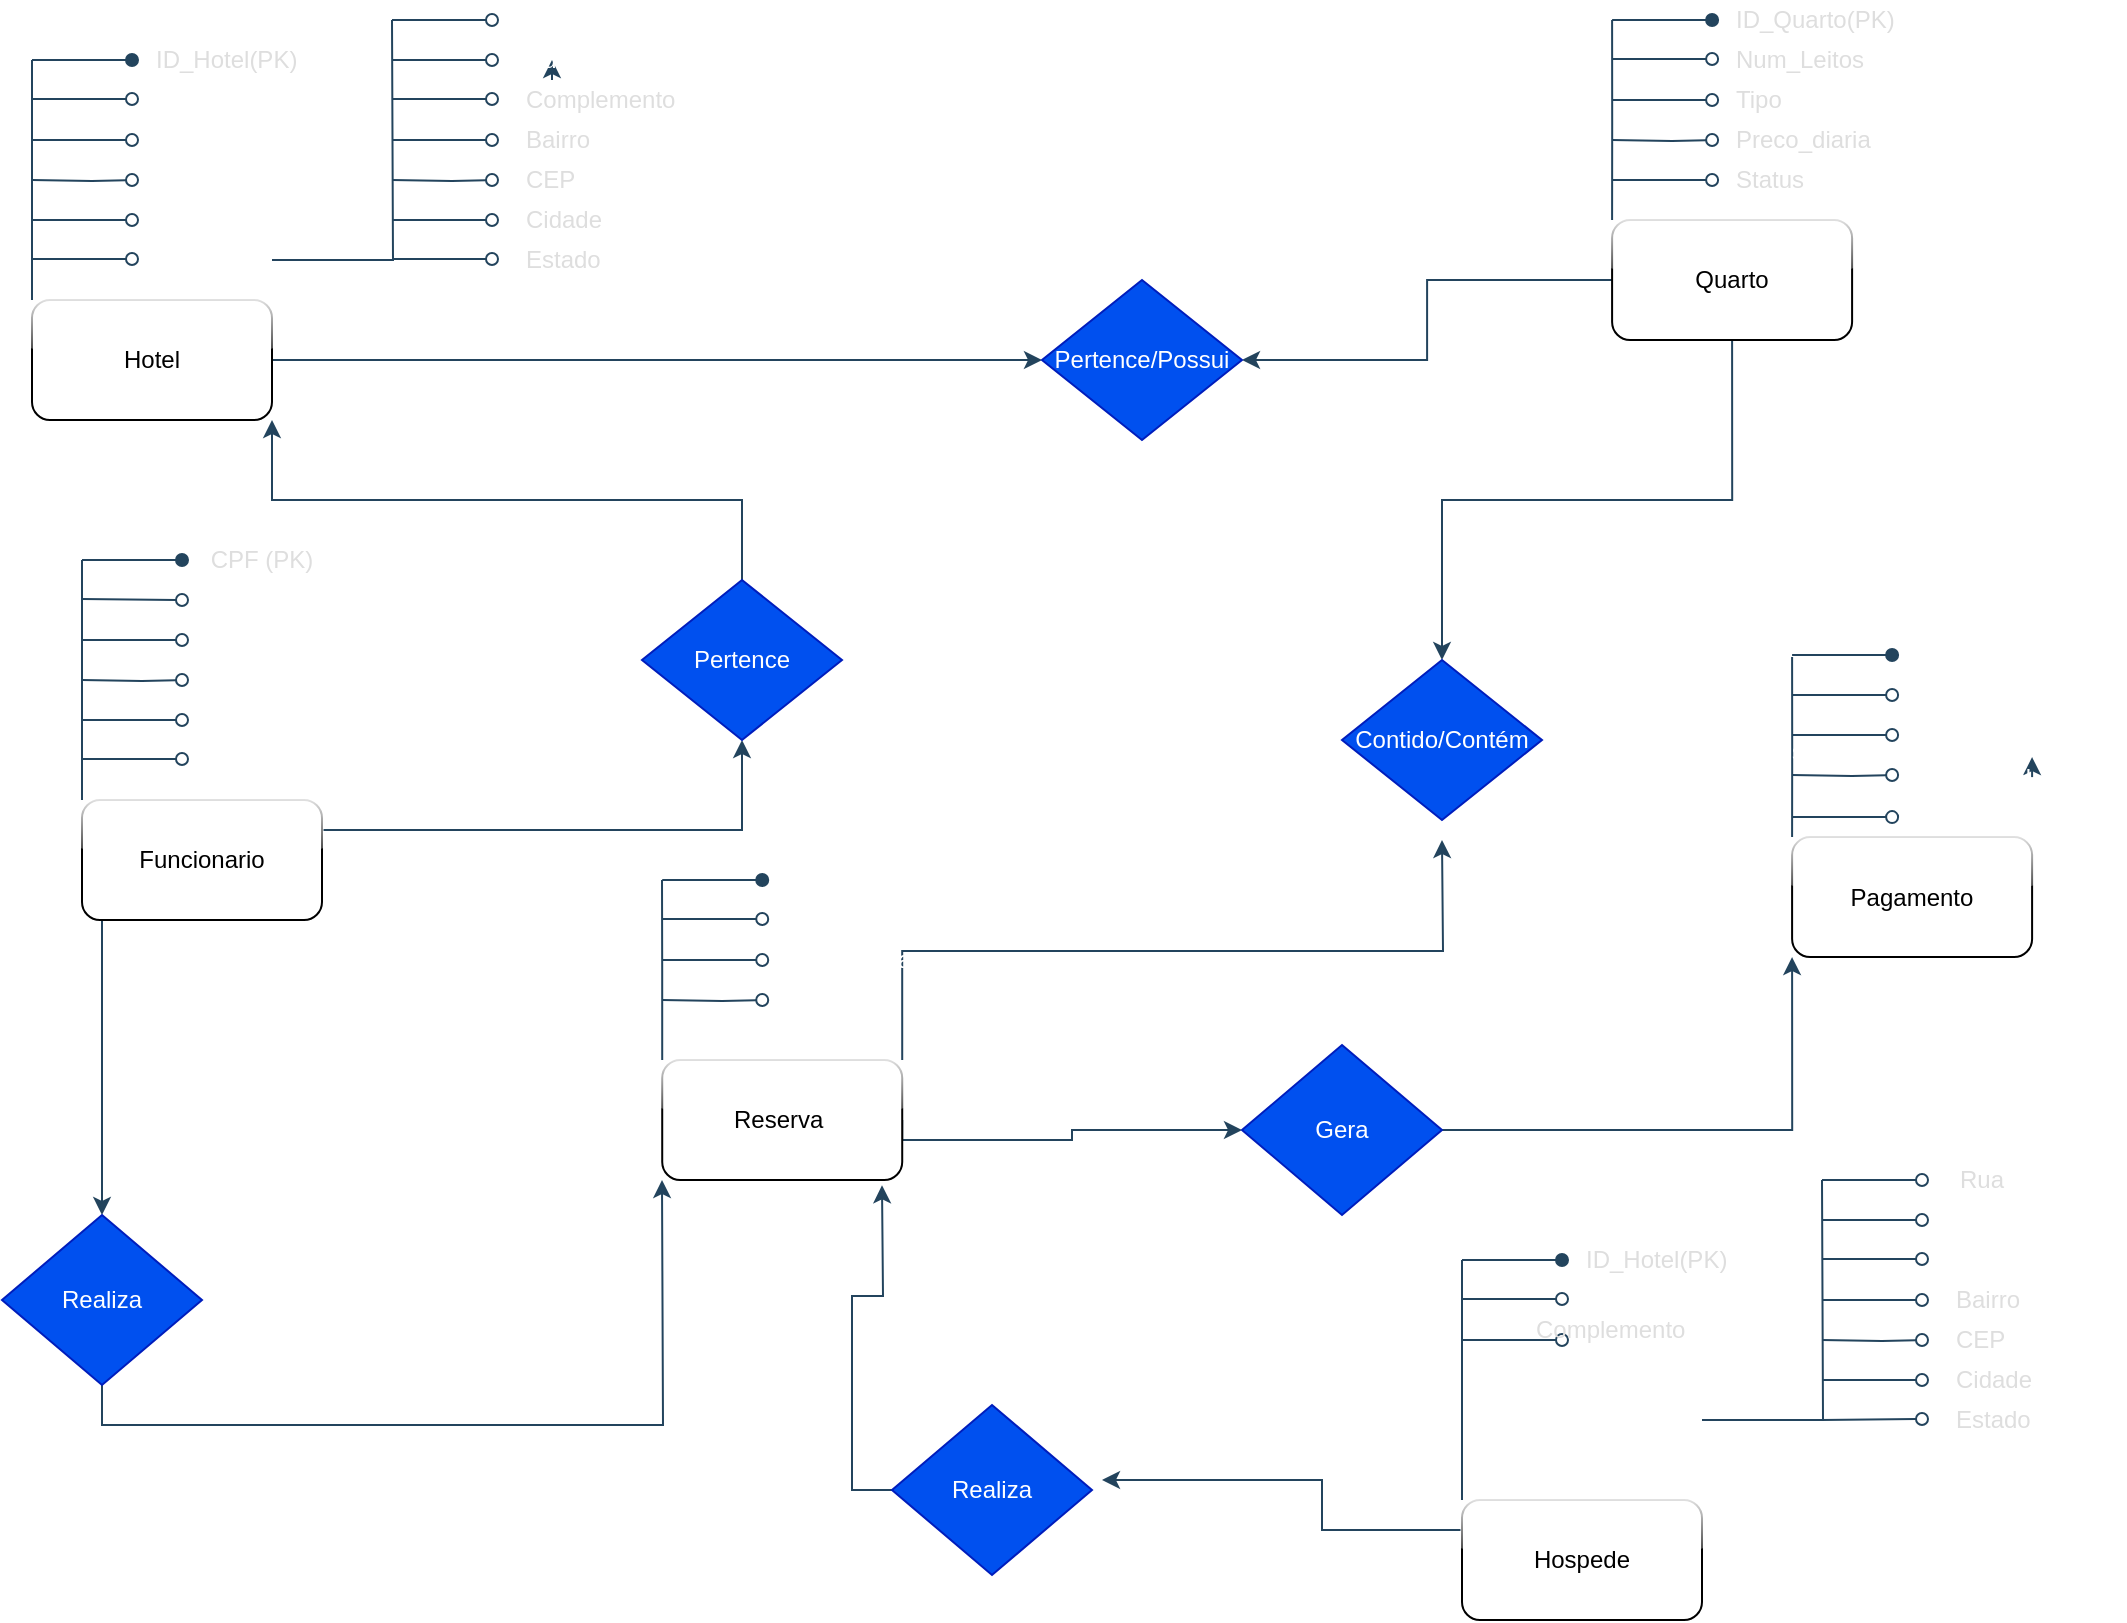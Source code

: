 <mxfile version="27.2.0">
  <diagram name="Página-1" id="1gOAZdGI1pcUIMFDewlC">
    <mxGraphModel dx="1498" dy="876" grid="1" gridSize="10" guides="1" tooltips="1" connect="1" arrows="1" fold="1" page="1" pageScale="1" pageWidth="1169" pageHeight="827" math="0" shadow="0">
      <root>
        <mxCell id="0" />
        <mxCell id="1" parent="0" />
        <mxCell id="SOCdgvxuMQBCuophu5tO-25" style="edgeStyle=orthogonalEdgeStyle;rounded=0;orthogonalLoop=1;jettySize=auto;html=1;exitX=0;exitY=0;exitDx=0;exitDy=0;strokeColor=#23445D;endArrow=none;endFill=0;" edge="1" parent="1" source="SOCdgvxuMQBCuophu5tO-1">
          <mxGeometry relative="1" as="geometry">
            <mxPoint x="80" y="280" as="targetPoint" />
          </mxGeometry>
        </mxCell>
        <mxCell id="SOCdgvxuMQBCuophu5tO-200" style="edgeStyle=orthogonalEdgeStyle;rounded=0;orthogonalLoop=1;jettySize=auto;html=1;exitX=1;exitY=0.25;exitDx=0;exitDy=0;strokeColor=#23445D;endArrow=classic;endFill=1;" edge="1" parent="1" source="SOCdgvxuMQBCuophu5tO-1" target="SOCdgvxuMQBCuophu5tO-199">
          <mxGeometry relative="1" as="geometry" />
        </mxCell>
        <mxCell id="SOCdgvxuMQBCuophu5tO-222" style="edgeStyle=orthogonalEdgeStyle;rounded=0;orthogonalLoop=1;jettySize=auto;html=1;exitX=0.25;exitY=1;exitDx=0;exitDy=0;entryX=0.5;entryY=0;entryDx=0;entryDy=0;strokeColor=#23445D;" edge="1" parent="1" source="SOCdgvxuMQBCuophu5tO-1" target="SOCdgvxuMQBCuophu5tO-202">
          <mxGeometry relative="1" as="geometry">
            <Array as="points">
              <mxPoint x="90" y="460" />
            </Array>
          </mxGeometry>
        </mxCell>
        <mxCell id="SOCdgvxuMQBCuophu5tO-1" value="Funcionario" style="rounded=1;whiteSpace=wrap;html=1;glass=1;" vertex="1" parent="1">
          <mxGeometry x="80" y="400" width="120" height="60" as="geometry" />
        </mxCell>
        <mxCell id="SOCdgvxuMQBCuophu5tO-102" style="edgeStyle=orthogonalEdgeStyle;rounded=0;orthogonalLoop=1;jettySize=auto;html=1;exitX=0;exitY=0;exitDx=0;exitDy=0;strokeColor=#23445D;endArrow=none;endFill=0;" edge="1" parent="1" source="SOCdgvxuMQBCuophu5tO-2">
          <mxGeometry relative="1" as="geometry">
            <mxPoint x="845.05" y="10" as="targetPoint" />
          </mxGeometry>
        </mxCell>
        <mxCell id="SOCdgvxuMQBCuophu5tO-214" style="edgeStyle=orthogonalEdgeStyle;rounded=0;orthogonalLoop=1;jettySize=auto;html=1;exitX=0;exitY=0.5;exitDx=0;exitDy=0;entryX=1;entryY=0.5;entryDx=0;entryDy=0;strokeColor=#23445D;" edge="1" parent="1" source="SOCdgvxuMQBCuophu5tO-2" target="SOCdgvxuMQBCuophu5tO-195">
          <mxGeometry relative="1" as="geometry" />
        </mxCell>
        <mxCell id="SOCdgvxuMQBCuophu5tO-216" style="edgeStyle=orthogonalEdgeStyle;rounded=0;orthogonalLoop=1;jettySize=auto;html=1;exitX=0.5;exitY=1;exitDx=0;exitDy=0;entryX=0.5;entryY=0;entryDx=0;entryDy=0;strokeColor=#23445D;" edge="1" parent="1" source="SOCdgvxuMQBCuophu5tO-2" target="SOCdgvxuMQBCuophu5tO-215">
          <mxGeometry relative="1" as="geometry" />
        </mxCell>
        <mxCell id="SOCdgvxuMQBCuophu5tO-2" value="Quarto" style="rounded=1;whiteSpace=wrap;html=1;glass=1;" vertex="1" parent="1">
          <mxGeometry x="845.05" y="110" width="120" height="60" as="geometry" />
        </mxCell>
        <mxCell id="SOCdgvxuMQBCuophu5tO-44" style="edgeStyle=orthogonalEdgeStyle;rounded=0;orthogonalLoop=1;jettySize=auto;html=1;exitX=0;exitY=0;exitDx=0;exitDy=0;strokeColor=#23445D;endArrow=none;endFill=0;" edge="1" parent="1" source="SOCdgvxuMQBCuophu5tO-3">
          <mxGeometry relative="1" as="geometry">
            <mxPoint x="55" y="30" as="targetPoint" />
          </mxGeometry>
        </mxCell>
        <mxCell id="SOCdgvxuMQBCuophu5tO-233" style="edgeStyle=orthogonalEdgeStyle;rounded=0;orthogonalLoop=1;jettySize=auto;html=1;exitX=1;exitY=0.5;exitDx=0;exitDy=0;entryX=0;entryY=0.5;entryDx=0;entryDy=0;strokeColor=#23445D;" edge="1" parent="1" source="SOCdgvxuMQBCuophu5tO-3" target="SOCdgvxuMQBCuophu5tO-195">
          <mxGeometry relative="1" as="geometry" />
        </mxCell>
        <mxCell id="SOCdgvxuMQBCuophu5tO-3" value="Hotel" style="rounded=1;whiteSpace=wrap;html=1;glass=1;" vertex="1" parent="1">
          <mxGeometry x="55" y="150" width="120" height="60" as="geometry" />
        </mxCell>
        <mxCell id="SOCdgvxuMQBCuophu5tO-190" style="edgeStyle=orthogonalEdgeStyle;rounded=0;orthogonalLoop=1;jettySize=auto;html=1;exitX=0;exitY=0;exitDx=0;exitDy=0;strokeColor=#23445D;endArrow=none;endFill=0;" edge="1" parent="1" source="SOCdgvxuMQBCuophu5tO-4">
          <mxGeometry relative="1" as="geometry">
            <mxPoint x="935.05" y="328.55" as="targetPoint" />
          </mxGeometry>
        </mxCell>
        <mxCell id="SOCdgvxuMQBCuophu5tO-4" value="Pagamento" style="rounded=1;whiteSpace=wrap;html=1;glass=1;" vertex="1" parent="1">
          <mxGeometry x="935.05" y="418.55" width="120" height="60" as="geometry" />
        </mxCell>
        <mxCell id="SOCdgvxuMQBCuophu5tO-181" style="edgeStyle=orthogonalEdgeStyle;rounded=0;orthogonalLoop=1;jettySize=auto;html=1;exitX=0;exitY=0;exitDx=0;exitDy=0;strokeColor=#23445D;endArrow=none;endFill=0;" edge="1" parent="1" source="SOCdgvxuMQBCuophu5tO-5">
          <mxGeometry relative="1" as="geometry">
            <mxPoint x="370.005" y="440" as="targetPoint" />
          </mxGeometry>
        </mxCell>
        <mxCell id="SOCdgvxuMQBCuophu5tO-228" style="edgeStyle=orthogonalEdgeStyle;rounded=0;orthogonalLoop=1;jettySize=auto;html=1;exitX=1;exitY=0;exitDx=0;exitDy=0;strokeColor=#23445D;" edge="1" parent="1" source="SOCdgvxuMQBCuophu5tO-5">
          <mxGeometry relative="1" as="geometry">
            <mxPoint x="760" y="420" as="targetPoint" />
          </mxGeometry>
        </mxCell>
        <mxCell id="SOCdgvxuMQBCuophu5tO-231" style="edgeStyle=orthogonalEdgeStyle;rounded=0;orthogonalLoop=1;jettySize=auto;html=1;exitX=1;exitY=0.5;exitDx=0;exitDy=0;entryX=0;entryY=0.5;entryDx=0;entryDy=0;strokeColor=#23445D;" edge="1" parent="1" source="SOCdgvxuMQBCuophu5tO-5" target="SOCdgvxuMQBCuophu5tO-230">
          <mxGeometry relative="1" as="geometry">
            <Array as="points">
              <mxPoint x="490" y="570" />
              <mxPoint x="575" y="570" />
              <mxPoint x="575" y="565" />
            </Array>
          </mxGeometry>
        </mxCell>
        <mxCell id="SOCdgvxuMQBCuophu5tO-5" value="Reserva&amp;nbsp;" style="rounded=1;whiteSpace=wrap;html=1;glass=1;" vertex="1" parent="1">
          <mxGeometry x="370.11" y="530" width="120" height="60" as="geometry" />
        </mxCell>
        <mxCell id="SOCdgvxuMQBCuophu5tO-158" style="edgeStyle=orthogonalEdgeStyle;rounded=0;orthogonalLoop=1;jettySize=auto;html=1;exitX=0;exitY=0;exitDx=0;exitDy=0;strokeColor=#23445D;" edge="1" parent="1">
          <mxGeometry relative="1" as="geometry">
            <mxPoint x="1055.05" y="378.55" as="targetPoint" />
            <mxPoint x="1055.05" y="388.55" as="sourcePoint" />
          </mxGeometry>
        </mxCell>
        <mxCell id="SOCdgvxuMQBCuophu5tO-224" style="edgeStyle=orthogonalEdgeStyle;rounded=0;orthogonalLoop=1;jettySize=auto;html=1;exitX=0;exitY=0.25;exitDx=0;exitDy=0;strokeColor=#23445D;" edge="1" parent="1" source="SOCdgvxuMQBCuophu5tO-6">
          <mxGeometry relative="1" as="geometry">
            <mxPoint x="590" y="740" as="targetPoint" />
            <Array as="points">
              <mxPoint x="700" y="765" />
              <mxPoint x="700" y="740" />
            </Array>
          </mxGeometry>
        </mxCell>
        <mxCell id="SOCdgvxuMQBCuophu5tO-6" value="Hospede" style="rounded=1;whiteSpace=wrap;html=1;glass=1;" vertex="1" parent="1">
          <mxGeometry x="770" y="750" width="120" height="60" as="geometry" />
        </mxCell>
        <mxCell id="SOCdgvxuMQBCuophu5tO-9" value="" style="edgeStyle=none;orthogonalLoop=1;jettySize=auto;html=1;rounded=0;strokeColor=#23445D;endArrow=oval;endFill=0;" edge="1" parent="1">
          <mxGeometry width="80" relative="1" as="geometry">
            <mxPoint x="80" y="299.5" as="sourcePoint" />
            <mxPoint x="130" y="300" as="targetPoint" />
            <Array as="points" />
          </mxGeometry>
        </mxCell>
        <mxCell id="SOCdgvxuMQBCuophu5tO-11" value="&lt;font style=&quot;color: light-dark(rgb(255, 255, 255), rgb(255, 255, 255));&quot;&gt;Nome&lt;/font&gt;" style="text;strokeColor=none;align=center;fillColor=none;html=1;verticalAlign=middle;whiteSpace=wrap;rounded=0;fontColor=#FFFFFF;" vertex="1" parent="1">
          <mxGeometry x="140" y="290" width="60" height="20" as="geometry" />
        </mxCell>
        <mxCell id="SOCdgvxuMQBCuophu5tO-14" value="" style="edgeStyle=none;orthogonalLoop=1;jettySize=auto;html=1;rounded=0;strokeColor=#23445D;endArrow=oval;endFill=0;" edge="1" parent="1">
          <mxGeometry width="80" relative="1" as="geometry">
            <mxPoint x="80" y="320" as="sourcePoint" />
            <mxPoint x="130" y="320" as="targetPoint" />
            <Array as="points" />
          </mxGeometry>
        </mxCell>
        <mxCell id="SOCdgvxuMQBCuophu5tO-15" value="&lt;font style=&quot;color: light-dark(rgb(255, 255, 255), rgb(255, 255, 255));&quot;&gt;Telefone&lt;/font&gt;" style="text;strokeColor=none;align=center;fillColor=none;html=1;verticalAlign=middle;whiteSpace=wrap;rounded=0;fontColor=#FFFFFF;" vertex="1" parent="1">
          <mxGeometry x="140" y="310" width="60" height="20" as="geometry" />
        </mxCell>
        <mxCell id="SOCdgvxuMQBCuophu5tO-16" value="" style="edgeStyle=none;orthogonalLoop=1;jettySize=auto;html=1;rounded=0;strokeColor=#23445D;endArrow=oval;endFill=0;" edge="1" parent="1">
          <mxGeometry width="80" relative="1" as="geometry">
            <mxPoint x="80" y="340" as="sourcePoint" />
            <mxPoint x="130" y="340" as="targetPoint" />
            <Array as="points">
              <mxPoint x="110" y="340.5" />
            </Array>
          </mxGeometry>
        </mxCell>
        <mxCell id="SOCdgvxuMQBCuophu5tO-17" value="&lt;font style=&quot;color: light-dark(rgb(255, 255, 255), rgb(255, 255, 255));&quot;&gt;Email&lt;/font&gt;" style="text;strokeColor=none;align=center;fillColor=none;html=1;verticalAlign=middle;whiteSpace=wrap;rounded=0;fontColor=#FFFFFF;" vertex="1" parent="1">
          <mxGeometry x="140" y="330" width="60" height="20" as="geometry" />
        </mxCell>
        <mxCell id="SOCdgvxuMQBCuophu5tO-18" value="" style="edgeStyle=none;orthogonalLoop=1;jettySize=auto;html=1;rounded=0;strokeColor=#23445D;endArrow=oval;endFill=0;" edge="1" parent="1">
          <mxGeometry width="80" relative="1" as="geometry">
            <mxPoint x="80" y="360" as="sourcePoint" />
            <mxPoint x="130" y="360" as="targetPoint" />
            <Array as="points" />
          </mxGeometry>
        </mxCell>
        <mxCell id="SOCdgvxuMQBCuophu5tO-19" value="&lt;font style=&quot;color: light-dark(rgb(255, 255, 255), rgb(255, 255, 255));&quot;&gt;Login&lt;/font&gt;" style="text;strokeColor=none;align=center;fillColor=none;html=1;verticalAlign=middle;whiteSpace=wrap;rounded=0;fontColor=#FFFFFF;" vertex="1" parent="1">
          <mxGeometry x="140" y="350" width="60" height="20" as="geometry" />
        </mxCell>
        <mxCell id="SOCdgvxuMQBCuophu5tO-20" value="" style="edgeStyle=none;orthogonalLoop=1;jettySize=auto;html=1;rounded=0;strokeColor=#23445D;endArrow=oval;endFill=0;" edge="1" parent="1">
          <mxGeometry width="80" relative="1" as="geometry">
            <mxPoint x="80" y="379.5" as="sourcePoint" />
            <mxPoint x="130" y="379.5" as="targetPoint" />
            <Array as="points" />
          </mxGeometry>
        </mxCell>
        <mxCell id="SOCdgvxuMQBCuophu5tO-21" value="&lt;font style=&quot;color: light-dark(rgb(255, 255, 255), rgb(255, 255, 255));&quot;&gt;Senha&lt;/font&gt;" style="text;strokeColor=none;align=center;fillColor=none;html=1;verticalAlign=middle;whiteSpace=wrap;rounded=0;fontColor=#FFFFFF;" vertex="1" parent="1">
          <mxGeometry x="140" y="370" width="60" height="20" as="geometry" />
        </mxCell>
        <mxCell id="SOCdgvxuMQBCuophu5tO-22" value="" style="edgeStyle=none;orthogonalLoop=1;jettySize=auto;html=1;rounded=0;strokeColor=#23445D;endArrow=oval;endFill=1;" edge="1" parent="1">
          <mxGeometry width="80" relative="1" as="geometry">
            <mxPoint x="80" y="280" as="sourcePoint" />
            <mxPoint x="130" y="280" as="targetPoint" />
            <Array as="points" />
          </mxGeometry>
        </mxCell>
        <mxCell id="SOCdgvxuMQBCuophu5tO-23" value="&lt;font style=&quot;color: light-dark(rgb(222, 222, 222), rgb(255, 255, 255));&quot;&gt;CPF (PK)&lt;/font&gt;" style="text;strokeColor=none;align=center;fillColor=none;html=1;verticalAlign=middle;whiteSpace=wrap;rounded=0;fontColor=#FFFFFF;" vertex="1" parent="1">
          <mxGeometry x="140" y="270" width="60" height="20" as="geometry" />
        </mxCell>
        <mxCell id="SOCdgvxuMQBCuophu5tO-33" value="" style="edgeStyle=none;orthogonalLoop=1;jettySize=auto;html=1;rounded=0;strokeColor=#23445D;endArrow=oval;endFill=0;" edge="1" parent="1">
          <mxGeometry width="80" relative="1" as="geometry">
            <mxPoint x="55" y="49.5" as="sourcePoint" />
            <mxPoint x="105" y="49.5" as="targetPoint" />
            <Array as="points" />
          </mxGeometry>
        </mxCell>
        <mxCell id="SOCdgvxuMQBCuophu5tO-34" value="&lt;font style=&quot;color: light-dark(rgb(255, 255, 255), rgb(255, 255, 255));&quot;&gt;Nome&lt;/font&gt;" style="text;strokeColor=none;align=left;fillColor=none;html=1;verticalAlign=middle;whiteSpace=wrap;rounded=0;fontColor=#FFFFFF;" vertex="1" parent="1">
          <mxGeometry x="115" y="40" width="60" height="20" as="geometry" />
        </mxCell>
        <mxCell id="SOCdgvxuMQBCuophu5tO-35" value="" style="edgeStyle=none;orthogonalLoop=1;jettySize=auto;html=1;rounded=0;strokeColor=#23445D;endArrow=oval;endFill=0;" edge="1" parent="1">
          <mxGeometry width="80" relative="1" as="geometry">
            <mxPoint x="55" y="70" as="sourcePoint" />
            <mxPoint x="105" y="70" as="targetPoint" />
            <Array as="points" />
          </mxGeometry>
        </mxCell>
        <mxCell id="SOCdgvxuMQBCuophu5tO-36" value="&lt;font style=&quot;color: light-dark(rgb(255, 255, 255), rgb(255, 255, 255));&quot;&gt;Categoria&lt;/font&gt;" style="text;strokeColor=none;align=left;fillColor=none;html=1;verticalAlign=middle;whiteSpace=wrap;rounded=0;fontColor=#FFFFFF;" vertex="1" parent="1">
          <mxGeometry x="115" y="60" width="60" height="20" as="geometry" />
        </mxCell>
        <mxCell id="SOCdgvxuMQBCuophu5tO-37" value="" style="edgeStyle=none;orthogonalLoop=1;jettySize=auto;html=1;rounded=0;strokeColor=#23445D;endArrow=oval;endFill=0;" edge="1" parent="1">
          <mxGeometry width="80" relative="1" as="geometry">
            <mxPoint x="55" y="90" as="sourcePoint" />
            <mxPoint x="105" y="90" as="targetPoint" />
            <Array as="points">
              <mxPoint x="85" y="90.5" />
            </Array>
          </mxGeometry>
        </mxCell>
        <mxCell id="SOCdgvxuMQBCuophu5tO-38" value="&lt;font style=&quot;color: light-dark(rgb(255, 255, 255), rgb(255, 255, 255));&quot;&gt;Telefone&lt;/font&gt;" style="text;strokeColor=none;align=left;fillColor=none;html=1;verticalAlign=middle;whiteSpace=wrap;rounded=0;fontColor=#FFFFFF;" vertex="1" parent="1">
          <mxGeometry x="115" y="80" width="60" height="20" as="geometry" />
        </mxCell>
        <mxCell id="SOCdgvxuMQBCuophu5tO-39" value="" style="edgeStyle=none;orthogonalLoop=1;jettySize=auto;html=1;rounded=0;strokeColor=#23445D;endArrow=oval;endFill=0;" edge="1" parent="1">
          <mxGeometry width="80" relative="1" as="geometry">
            <mxPoint x="55" y="110" as="sourcePoint" />
            <mxPoint x="105" y="110" as="targetPoint" />
            <Array as="points" />
          </mxGeometry>
        </mxCell>
        <mxCell id="SOCdgvxuMQBCuophu5tO-40" value="&lt;font style=&quot;color: light-dark(rgb(255, 255, 255), rgb(255, 255, 255));&quot;&gt;Email&lt;/font&gt;" style="text;strokeColor=none;align=left;fillColor=none;html=1;verticalAlign=middle;whiteSpace=wrap;rounded=0;fontColor=#FFFFFF;" vertex="1" parent="1">
          <mxGeometry x="115" y="100" width="60" height="20" as="geometry" />
        </mxCell>
        <mxCell id="SOCdgvxuMQBCuophu5tO-41" value="" style="edgeStyle=none;orthogonalLoop=1;jettySize=auto;html=1;rounded=0;strokeColor=#23445D;endArrow=oval;endFill=0;" edge="1" parent="1">
          <mxGeometry width="80" relative="1" as="geometry">
            <mxPoint x="55" y="129.5" as="sourcePoint" />
            <mxPoint x="105" y="129.5" as="targetPoint" />
            <Array as="points" />
          </mxGeometry>
        </mxCell>
        <mxCell id="SOCdgvxuMQBCuophu5tO-42" value="" style="edgeStyle=none;orthogonalLoop=1;jettySize=auto;html=1;rounded=0;strokeColor=#23445D;endArrow=oval;endFill=1;" edge="1" parent="1">
          <mxGeometry width="80" relative="1" as="geometry">
            <mxPoint x="55" y="30" as="sourcePoint" />
            <mxPoint x="105" y="30" as="targetPoint" />
            <Array as="points" />
          </mxGeometry>
        </mxCell>
        <mxCell id="SOCdgvxuMQBCuophu5tO-43" value="&lt;font style=&quot;color: light-dark(rgb(222, 222, 222), rgb(255, 255, 255));&quot;&gt;ID_Hotel(PK)&lt;/font&gt;" style="text;strokeColor=none;align=left;fillColor=none;html=1;verticalAlign=middle;whiteSpace=wrap;rounded=0;fontColor=#FFFFFF;" vertex="1" parent="1">
          <mxGeometry x="115" y="20" width="60" height="20" as="geometry" />
        </mxCell>
        <mxCell id="SOCdgvxuMQBCuophu5tO-73" style="edgeStyle=orthogonalEdgeStyle;rounded=0;orthogonalLoop=1;jettySize=auto;html=1;exitX=1;exitY=0.5;exitDx=0;exitDy=0;strokeColor=#23445D;endArrow=none;endFill=0;" edge="1" parent="1" source="SOCdgvxuMQBCuophu5tO-45">
          <mxGeometry relative="1" as="geometry">
            <mxPoint x="235" y="10" as="targetPoint" />
          </mxGeometry>
        </mxCell>
        <mxCell id="SOCdgvxuMQBCuophu5tO-45" value="&lt;font style=&quot;color: light-dark(rgb(255, 255, 255), rgb(255, 255, 255));&quot;&gt;Endereco&lt;/font&gt;" style="text;strokeColor=none;align=left;fillColor=none;html=1;verticalAlign=middle;whiteSpace=wrap;rounded=0;fontColor=#FFFFFF;" vertex="1" parent="1">
          <mxGeometry x="115" y="120" width="60" height="20" as="geometry" />
        </mxCell>
        <mxCell id="SOCdgvxuMQBCuophu5tO-61" value="" style="edgeStyle=none;orthogonalLoop=1;jettySize=auto;html=1;rounded=0;strokeColor=#23445D;endArrow=oval;endFill=0;" edge="1" parent="1">
          <mxGeometry width="80" relative="1" as="geometry">
            <mxPoint x="235" y="49.5" as="sourcePoint" />
            <mxPoint x="285" y="49.5" as="targetPoint" />
            <Array as="points" />
          </mxGeometry>
        </mxCell>
        <mxCell id="SOCdgvxuMQBCuophu5tO-62" value="&lt;font style=&quot;color: light-dark(rgb(222, 222, 222), rgb(255, 255, 255));&quot;&gt;Complemento&lt;/font&gt;" style="text;strokeColor=none;align=left;fillColor=none;html=1;verticalAlign=middle;whiteSpace=wrap;rounded=0;fontColor=#FFFFFF;" vertex="1" parent="1">
          <mxGeometry x="300" y="40" width="70" height="20" as="geometry" />
        </mxCell>
        <mxCell id="SOCdgvxuMQBCuophu5tO-63" value="" style="edgeStyle=none;orthogonalLoop=1;jettySize=auto;html=1;rounded=0;strokeColor=#23445D;endArrow=oval;endFill=0;" edge="1" parent="1">
          <mxGeometry width="80" relative="1" as="geometry">
            <mxPoint x="235" y="70" as="sourcePoint" />
            <mxPoint x="285" y="70" as="targetPoint" />
            <Array as="points" />
          </mxGeometry>
        </mxCell>
        <mxCell id="SOCdgvxuMQBCuophu5tO-64" value="&lt;font color=&quot;#ffffff&quot;&gt;Bairro&lt;/font&gt;" style="text;strokeColor=none;align=left;fillColor=none;html=1;verticalAlign=middle;whiteSpace=wrap;rounded=0;fontColor=#FFFFFF;" vertex="1" parent="1">
          <mxGeometry x="295" y="90" width="60" height="20" as="geometry" />
        </mxCell>
        <mxCell id="SOCdgvxuMQBCuophu5tO-65" value="" style="edgeStyle=none;orthogonalLoop=1;jettySize=auto;html=1;rounded=0;strokeColor=#23445D;endArrow=oval;endFill=0;" edge="1" parent="1">
          <mxGeometry width="80" relative="1" as="geometry">
            <mxPoint x="235" y="90" as="sourcePoint" />
            <mxPoint x="285" y="90" as="targetPoint" />
            <Array as="points">
              <mxPoint x="265" y="90.5" />
            </Array>
          </mxGeometry>
        </mxCell>
        <mxCell id="SOCdgvxuMQBCuophu5tO-66" value="&lt;font style=&quot;color: light-dark(rgb(222, 222, 222), rgb(255, 255, 255));&quot;&gt;CEP&lt;/font&gt;" style="text;strokeColor=none;align=left;fillColor=none;html=1;verticalAlign=middle;whiteSpace=wrap;rounded=0;fontColor=#FFFFFF;" vertex="1" parent="1">
          <mxGeometry x="300" y="80" width="60" height="20" as="geometry" />
        </mxCell>
        <mxCell id="SOCdgvxuMQBCuophu5tO-67" value="" style="edgeStyle=none;orthogonalLoop=1;jettySize=auto;html=1;rounded=0;strokeColor=#23445D;endArrow=oval;endFill=0;" edge="1" parent="1">
          <mxGeometry width="80" relative="1" as="geometry">
            <mxPoint x="235" y="110" as="sourcePoint" />
            <mxPoint x="285" y="110" as="targetPoint" />
            <Array as="points" />
          </mxGeometry>
        </mxCell>
        <mxCell id="SOCdgvxuMQBCuophu5tO-68" value="&lt;font style=&quot;color: light-dark(rgb(222, 222, 222), rgb(255, 255, 255));&quot;&gt;Cidade&lt;/font&gt;" style="text;strokeColor=none;align=left;fillColor=none;html=1;verticalAlign=middle;whiteSpace=wrap;rounded=0;fontColor=#FFFFFF;" vertex="1" parent="1">
          <mxGeometry x="300" y="100" width="60" height="20" as="geometry" />
        </mxCell>
        <mxCell id="SOCdgvxuMQBCuophu5tO-69" value="" style="edgeStyle=none;orthogonalLoop=1;jettySize=auto;html=1;rounded=0;strokeColor=#23445D;endArrow=oval;endFill=0;" edge="1" parent="1">
          <mxGeometry width="80" relative="1" as="geometry">
            <mxPoint x="235" y="129.5" as="sourcePoint" />
            <mxPoint x="285" y="129.5" as="targetPoint" />
            <Array as="points" />
          </mxGeometry>
        </mxCell>
        <mxCell id="SOCdgvxuMQBCuophu5tO-70" value="" style="edgeStyle=none;orthogonalLoop=1;jettySize=auto;html=1;rounded=0;strokeColor=#23445D;endArrow=oval;endFill=0;" edge="1" parent="1">
          <mxGeometry width="80" relative="1" as="geometry">
            <mxPoint x="235" y="30" as="sourcePoint" />
            <mxPoint x="285" y="30" as="targetPoint" />
            <Array as="points" />
          </mxGeometry>
        </mxCell>
        <mxCell id="SOCdgvxuMQBCuophu5tO-75" style="edgeStyle=orthogonalEdgeStyle;rounded=0;orthogonalLoop=1;jettySize=auto;html=1;exitX=0.25;exitY=1;exitDx=0;exitDy=0;strokeColor=#23445D;align=left;" edge="1" parent="1" source="SOCdgvxuMQBCuophu5tO-71">
          <mxGeometry relative="1" as="geometry">
            <mxPoint x="315" y="30" as="targetPoint" />
          </mxGeometry>
        </mxCell>
        <mxCell id="SOCdgvxuMQBCuophu5tO-71" value="&lt;font style=&quot;color: light-dark(rgb(255, 255, 255), rgb(255, 255, 255));&quot;&gt;Numero&lt;/font&gt;" style="text;strokeColor=none;align=left;fillColor=none;html=1;verticalAlign=middle;whiteSpace=wrap;rounded=0;fontColor=#FFFFFF;" vertex="1" parent="1">
          <mxGeometry x="300" y="20" width="60" height="20" as="geometry" />
        </mxCell>
        <mxCell id="SOCdgvxuMQBCuophu5tO-72" value="&lt;font style=&quot;color: light-dark(rgb(222, 222, 222), rgb(255, 255, 255));&quot;&gt;Estado&lt;/font&gt;" style="text;strokeColor=none;align=left;fillColor=none;html=1;verticalAlign=middle;whiteSpace=wrap;rounded=0;fontColor=#FFFFFF;" vertex="1" parent="1">
          <mxGeometry x="300" y="120" width="60" height="20" as="geometry" />
        </mxCell>
        <mxCell id="SOCdgvxuMQBCuophu5tO-78" style="edgeStyle=orthogonalEdgeStyle;rounded=0;orthogonalLoop=1;jettySize=auto;html=1;exitX=0.5;exitY=1;exitDx=0;exitDy=0;strokeColor=#23445D;align=left;" edge="1" parent="1" source="SOCdgvxuMQBCuophu5tO-71" target="SOCdgvxuMQBCuophu5tO-71">
          <mxGeometry relative="1" as="geometry" />
        </mxCell>
        <mxCell id="SOCdgvxuMQBCuophu5tO-79" value="" style="edgeStyle=none;orthogonalLoop=1;jettySize=auto;html=1;rounded=0;strokeColor=#23445D;endArrow=oval;endFill=0;" edge="1" parent="1">
          <mxGeometry width="80" relative="1" as="geometry">
            <mxPoint x="235" y="10" as="sourcePoint" />
            <mxPoint x="285" y="10" as="targetPoint" />
            <Array as="points" />
          </mxGeometry>
        </mxCell>
        <mxCell id="SOCdgvxuMQBCuophu5tO-86" value="&lt;font style=&quot;color: light-dark(rgb(222, 222, 222), rgb(255, 255, 255));&quot;&gt;Bairro&lt;/font&gt;" style="text;strokeColor=none;align=left;fillColor=none;html=1;verticalAlign=middle;whiteSpace=wrap;rounded=0;fontColor=#FFFFFF;" vertex="1" parent="1">
          <mxGeometry x="300" y="60" width="60" height="20" as="geometry" />
        </mxCell>
        <mxCell id="SOCdgvxuMQBCuophu5tO-90" value="" style="edgeStyle=none;orthogonalLoop=1;jettySize=auto;html=1;rounded=0;strokeColor=#23445D;endArrow=oval;endFill=0;" edge="1" parent="1">
          <mxGeometry width="80" relative="1" as="geometry">
            <mxPoint x="845.05" y="29.5" as="sourcePoint" />
            <mxPoint x="895.05" y="29.5" as="targetPoint" />
            <Array as="points" />
          </mxGeometry>
        </mxCell>
        <mxCell id="SOCdgvxuMQBCuophu5tO-91" value="&lt;font&gt;Num_Leitos&lt;/font&gt;" style="text;strokeColor=none;align=left;fillColor=none;html=1;verticalAlign=middle;whiteSpace=wrap;rounded=0;fontColor=light-dark(#DEDEDE,#FFFFFF);" vertex="1" parent="1">
          <mxGeometry x="905.05" y="20" width="60" height="20" as="geometry" />
        </mxCell>
        <mxCell id="SOCdgvxuMQBCuophu5tO-92" value="" style="edgeStyle=none;orthogonalLoop=1;jettySize=auto;html=1;rounded=0;strokeColor=#23445D;endArrow=oval;endFill=0;" edge="1" parent="1">
          <mxGeometry width="80" relative="1" as="geometry">
            <mxPoint x="845.05" y="50" as="sourcePoint" />
            <mxPoint x="895.05" y="50" as="targetPoint" />
            <Array as="points" />
          </mxGeometry>
        </mxCell>
        <mxCell id="SOCdgvxuMQBCuophu5tO-93" value="&lt;font&gt;Tipo&lt;/font&gt;" style="text;strokeColor=none;align=left;fillColor=none;html=1;verticalAlign=middle;whiteSpace=wrap;rounded=0;fontColor=light-dark(#DEDEDE,#FFFFFF);" vertex="1" parent="1">
          <mxGeometry x="905.05" y="40" width="70" height="20" as="geometry" />
        </mxCell>
        <mxCell id="SOCdgvxuMQBCuophu5tO-94" value="" style="edgeStyle=none;orthogonalLoop=1;jettySize=auto;html=1;rounded=0;strokeColor=#23445D;endArrow=oval;endFill=0;" edge="1" parent="1">
          <mxGeometry width="80" relative="1" as="geometry">
            <mxPoint x="845.05" y="70" as="sourcePoint" />
            <mxPoint x="895.05" y="70" as="targetPoint" />
            <Array as="points">
              <mxPoint x="875.05" y="70.5" />
            </Array>
          </mxGeometry>
        </mxCell>
        <mxCell id="SOCdgvxuMQBCuophu5tO-95" value="&lt;font&gt;Preco_diaria&lt;/font&gt;" style="text;strokeColor=none;align=left;fillColor=none;html=1;verticalAlign=middle;whiteSpace=wrap;rounded=0;fontColor=light-dark(#DEDEDE,#FFFFFF);" vertex="1" parent="1">
          <mxGeometry x="905.05" y="60" width="60" height="20" as="geometry" />
        </mxCell>
        <mxCell id="SOCdgvxuMQBCuophu5tO-96" value="" style="edgeStyle=none;orthogonalLoop=1;jettySize=auto;html=1;rounded=0;strokeColor=#23445D;endArrow=oval;endFill=0;" edge="1" parent="1">
          <mxGeometry width="80" relative="1" as="geometry">
            <mxPoint x="845.05" y="90" as="sourcePoint" />
            <mxPoint x="895.05" y="90" as="targetPoint" />
            <Array as="points" />
          </mxGeometry>
        </mxCell>
        <mxCell id="SOCdgvxuMQBCuophu5tO-97" value="&lt;font&gt;Status&lt;/font&gt;" style="text;strokeColor=none;align=left;fillColor=none;html=1;verticalAlign=middle;whiteSpace=wrap;rounded=0;fontColor=light-dark(#DEDEDE,#FFFFFF);" vertex="1" parent="1">
          <mxGeometry x="905.05" y="80" width="60" height="20" as="geometry" />
        </mxCell>
        <mxCell id="SOCdgvxuMQBCuophu5tO-99" value="" style="edgeStyle=none;orthogonalLoop=1;jettySize=auto;html=1;rounded=0;strokeColor=#23445D;endArrow=oval;endFill=1;" edge="1" parent="1">
          <mxGeometry width="80" relative="1" as="geometry">
            <mxPoint x="845.05" y="10" as="sourcePoint" />
            <mxPoint x="895.05" y="10" as="targetPoint" />
            <Array as="points" />
          </mxGeometry>
        </mxCell>
        <mxCell id="SOCdgvxuMQBCuophu5tO-100" value="&lt;font style=&quot;&quot;&gt;ID_Quarto(PK)&lt;/font&gt;" style="text;strokeColor=none;align=left;fillColor=none;html=1;verticalAlign=middle;whiteSpace=wrap;rounded=0;fontColor=light-dark(#DEDEDE,#FFFFFF);" vertex="1" parent="1">
          <mxGeometry x="905.05" width="60" height="20" as="geometry" />
        </mxCell>
        <mxCell id="SOCdgvxuMQBCuophu5tO-128" style="edgeStyle=orthogonalEdgeStyle;rounded=0;orthogonalLoop=1;jettySize=auto;html=1;exitX=0;exitY=0;exitDx=0;exitDy=0;strokeColor=#23445D;endArrow=none;endFill=0;" edge="1" parent="1">
          <mxGeometry relative="1" as="geometry">
            <mxPoint x="770" y="630" as="targetPoint" />
            <mxPoint x="770" y="750" as="sourcePoint" />
          </mxGeometry>
        </mxCell>
        <mxCell id="SOCdgvxuMQBCuophu5tO-129" value="" style="edgeStyle=none;orthogonalLoop=1;jettySize=auto;html=1;rounded=0;strokeColor=#23445D;endArrow=oval;endFill=0;" edge="1" parent="1">
          <mxGeometry width="80" relative="1" as="geometry">
            <mxPoint x="770" y="649.5" as="sourcePoint" />
            <mxPoint x="820" y="649.5" as="targetPoint" />
            <Array as="points" />
          </mxGeometry>
        </mxCell>
        <mxCell id="SOCdgvxuMQBCuophu5tO-130" value="&lt;font style=&quot;color: light-dark(rgb(255, 255, 255), rgb(255, 255, 255));&quot;&gt;Nome&lt;/font&gt;" style="text;strokeColor=none;align=left;fillColor=none;html=1;verticalAlign=middle;whiteSpace=wrap;rounded=0;fontColor=#FFFFFF;" vertex="1" parent="1">
          <mxGeometry x="830" y="640" width="60" height="20" as="geometry" />
        </mxCell>
        <mxCell id="SOCdgvxuMQBCuophu5tO-131" value="" style="edgeStyle=none;orthogonalLoop=1;jettySize=auto;html=1;rounded=0;strokeColor=#23445D;endArrow=oval;endFill=0;" edge="1" parent="1">
          <mxGeometry width="80" relative="1" as="geometry">
            <mxPoint x="770" y="670" as="sourcePoint" />
            <mxPoint x="820" y="670" as="targetPoint" />
            <Array as="points" />
          </mxGeometry>
        </mxCell>
        <mxCell id="SOCdgvxuMQBCuophu5tO-132" value="&lt;font style=&quot;color: light-dark(rgb(255, 255, 255), rgb(255, 255, 255));&quot;&gt;Categoria&lt;/font&gt;" style="text;strokeColor=none;align=left;fillColor=none;html=1;verticalAlign=middle;whiteSpace=wrap;rounded=0;fontColor=#FFFFFF;" vertex="1" parent="1">
          <mxGeometry x="830" y="660" width="60" height="20" as="geometry" />
        </mxCell>
        <mxCell id="SOCdgvxuMQBCuophu5tO-134" value="&lt;font style=&quot;color: light-dark(rgb(255, 255, 255), rgb(255, 255, 255));&quot;&gt;Telefone&lt;/font&gt;" style="text;strokeColor=none;align=left;fillColor=none;html=1;verticalAlign=middle;whiteSpace=wrap;rounded=0;fontColor=#FFFFFF;" vertex="1" parent="1">
          <mxGeometry x="830" y="680" width="60" height="20" as="geometry" />
        </mxCell>
        <mxCell id="SOCdgvxuMQBCuophu5tO-138" value="" style="edgeStyle=none;orthogonalLoop=1;jettySize=auto;html=1;rounded=0;strokeColor=#23445D;endArrow=oval;endFill=1;" edge="1" parent="1">
          <mxGeometry width="80" relative="1" as="geometry">
            <mxPoint x="770" y="630" as="sourcePoint" />
            <mxPoint x="820" y="630" as="targetPoint" />
            <Array as="points" />
          </mxGeometry>
        </mxCell>
        <mxCell id="SOCdgvxuMQBCuophu5tO-139" value="&lt;font style=&quot;color: light-dark(rgb(222, 222, 222), rgb(255, 255, 255));&quot;&gt;ID_Hotel(PK)&lt;/font&gt;" style="text;strokeColor=none;align=left;fillColor=none;html=1;verticalAlign=middle;whiteSpace=wrap;rounded=0;fontColor=#FFFFFF;" vertex="1" parent="1">
          <mxGeometry x="830" y="620" width="60" height="20" as="geometry" />
        </mxCell>
        <mxCell id="SOCdgvxuMQBCuophu5tO-161" style="edgeStyle=orthogonalEdgeStyle;rounded=0;orthogonalLoop=1;jettySize=auto;html=1;exitX=1;exitY=0.5;exitDx=0;exitDy=0;strokeColor=#23445D;endArrow=none;endFill=0;" edge="1" parent="1" source="SOCdgvxuMQBCuophu5tO-141">
          <mxGeometry relative="1" as="geometry">
            <mxPoint x="950" y="590" as="targetPoint" />
          </mxGeometry>
        </mxCell>
        <mxCell id="SOCdgvxuMQBCuophu5tO-141" value="&lt;font style=&quot;color: light-dark(rgb(255, 255, 255), rgb(255, 255, 255));&quot;&gt;Endereco&lt;/font&gt;" style="text;strokeColor=none;align=left;fillColor=none;html=1;verticalAlign=middle;whiteSpace=wrap;rounded=0;fontColor=#FFFFFF;" vertex="1" parent="1">
          <mxGeometry x="830" y="700" width="60" height="20" as="geometry" />
        </mxCell>
        <mxCell id="SOCdgvxuMQBCuophu5tO-142" value="" style="edgeStyle=none;orthogonalLoop=1;jettySize=auto;html=1;rounded=0;strokeColor=#23445D;endArrow=oval;endFill=0;" edge="1" parent="1">
          <mxGeometry width="80" relative="1" as="geometry">
            <mxPoint x="950" y="629.5" as="sourcePoint" />
            <mxPoint x="1000" y="629.5" as="targetPoint" />
            <Array as="points" />
          </mxGeometry>
        </mxCell>
        <mxCell id="SOCdgvxuMQBCuophu5tO-143" value="&lt;font style=&quot;color: light-dark(rgb(222, 222, 222), rgb(255, 255, 255));&quot;&gt;Complemento&lt;/font&gt;" style="text;strokeColor=none;align=left;fillColor=none;html=1;verticalAlign=middle;whiteSpace=wrap;rounded=0;fontColor=#FFFFFF;" vertex="1" parent="1">
          <mxGeometry x="805.05" y="655" width="70" height="20" as="geometry" />
        </mxCell>
        <mxCell id="SOCdgvxuMQBCuophu5tO-144" value="" style="edgeStyle=none;orthogonalLoop=1;jettySize=auto;html=1;rounded=0;strokeColor=#23445D;endArrow=oval;endFill=0;" edge="1" parent="1">
          <mxGeometry width="80" relative="1" as="geometry">
            <mxPoint x="950" y="650" as="sourcePoint" />
            <mxPoint x="1000" y="650" as="targetPoint" />
            <Array as="points" />
          </mxGeometry>
        </mxCell>
        <mxCell id="SOCdgvxuMQBCuophu5tO-145" value="&lt;font color=&quot;#ffffff&quot;&gt;Bairro&lt;/font&gt;" style="text;strokeColor=none;align=left;fillColor=none;html=1;verticalAlign=middle;whiteSpace=wrap;rounded=0;fontColor=#FFFFFF;" vertex="1" parent="1">
          <mxGeometry x="1010" y="670" width="60" height="20" as="geometry" />
        </mxCell>
        <mxCell id="SOCdgvxuMQBCuophu5tO-146" value="" style="edgeStyle=none;orthogonalLoop=1;jettySize=auto;html=1;rounded=0;strokeColor=#23445D;endArrow=oval;endFill=0;" edge="1" parent="1">
          <mxGeometry width="80" relative="1" as="geometry">
            <mxPoint x="950" y="670" as="sourcePoint" />
            <mxPoint x="1000" y="670" as="targetPoint" />
            <Array as="points">
              <mxPoint x="980" y="670.5" />
            </Array>
          </mxGeometry>
        </mxCell>
        <mxCell id="SOCdgvxuMQBCuophu5tO-147" value="&lt;font style=&quot;color: light-dark(rgb(222, 222, 222), rgb(255, 255, 255));&quot;&gt;CEP&lt;/font&gt;" style="text;strokeColor=none;align=left;fillColor=none;html=1;verticalAlign=middle;whiteSpace=wrap;rounded=0;fontColor=#FFFFFF;" vertex="1" parent="1">
          <mxGeometry x="1015.05" y="660" width="60" height="20" as="geometry" />
        </mxCell>
        <mxCell id="SOCdgvxuMQBCuophu5tO-148" value="" style="edgeStyle=none;orthogonalLoop=1;jettySize=auto;html=1;rounded=0;strokeColor=#23445D;endArrow=oval;endFill=0;" edge="1" parent="1">
          <mxGeometry width="80" relative="1" as="geometry">
            <mxPoint x="950" y="690" as="sourcePoint" />
            <mxPoint x="1000" y="690" as="targetPoint" />
            <Array as="points" />
          </mxGeometry>
        </mxCell>
        <mxCell id="SOCdgvxuMQBCuophu5tO-149" value="&lt;font style=&quot;color: light-dark(rgb(222, 222, 222), rgb(255, 255, 255));&quot;&gt;Cidade&lt;/font&gt;" style="text;strokeColor=none;align=left;fillColor=none;html=1;verticalAlign=middle;whiteSpace=wrap;rounded=0;fontColor=#FFFFFF;" vertex="1" parent="1">
          <mxGeometry x="1015.05" y="680" width="60" height="20" as="geometry" />
        </mxCell>
        <mxCell id="SOCdgvxuMQBCuophu5tO-150" value="" style="edgeStyle=none;orthogonalLoop=1;jettySize=auto;html=1;rounded=0;strokeColor=#23445D;endArrow=oval;endFill=0;" edge="1" parent="1">
          <mxGeometry width="80" relative="1" as="geometry">
            <mxPoint x="950" y="710" as="sourcePoint" />
            <mxPoint x="1000" y="709.5" as="targetPoint" />
            <Array as="points" />
          </mxGeometry>
        </mxCell>
        <mxCell id="SOCdgvxuMQBCuophu5tO-151" value="" style="edgeStyle=none;orthogonalLoop=1;jettySize=auto;html=1;rounded=0;strokeColor=#23445D;endArrow=oval;endFill=0;" edge="1" parent="1">
          <mxGeometry width="80" relative="1" as="geometry">
            <mxPoint x="950" y="610" as="sourcePoint" />
            <mxPoint x="1000" y="610" as="targetPoint" />
            <Array as="points" />
          </mxGeometry>
        </mxCell>
        <mxCell id="SOCdgvxuMQBCuophu5tO-153" value="&lt;font style=&quot;color: light-dark(rgb(255, 255, 255), rgb(255, 255, 255));&quot;&gt;Numero&lt;/font&gt;" style="text;strokeColor=none;align=left;fillColor=none;html=1;verticalAlign=middle;whiteSpace=wrap;rounded=0;fontColor=#FFFFFF;" vertex="1" parent="1">
          <mxGeometry x="1015.05" y="600" width="60" height="20" as="geometry" />
        </mxCell>
        <mxCell id="SOCdgvxuMQBCuophu5tO-154" value="&lt;font style=&quot;color: light-dark(rgb(222, 222, 222), rgb(255, 255, 255));&quot;&gt;Estado&lt;/font&gt;" style="text;strokeColor=none;align=left;fillColor=none;html=1;verticalAlign=middle;whiteSpace=wrap;rounded=0;fontColor=#FFFFFF;" vertex="1" parent="1">
          <mxGeometry x="1015.05" y="700" width="60" height="20" as="geometry" />
        </mxCell>
        <mxCell id="SOCdgvxuMQBCuophu5tO-155" style="edgeStyle=orthogonalEdgeStyle;rounded=0;orthogonalLoop=1;jettySize=auto;html=1;exitX=0.5;exitY=1;exitDx=0;exitDy=0;strokeColor=#23445D;align=left;" edge="1" parent="1">
          <mxGeometry relative="1" as="geometry">
            <mxPoint x="1045" y="620" as="sourcePoint" />
            <mxPoint x="1045" y="620" as="targetPoint" />
          </mxGeometry>
        </mxCell>
        <mxCell id="SOCdgvxuMQBCuophu5tO-156" value="" style="edgeStyle=none;orthogonalLoop=1;jettySize=auto;html=1;rounded=0;strokeColor=#23445D;endArrow=oval;endFill=0;" edge="1" parent="1">
          <mxGeometry width="80" relative="1" as="geometry">
            <mxPoint x="950" y="590" as="sourcePoint" />
            <mxPoint x="1000" y="590" as="targetPoint" />
            <Array as="points" />
          </mxGeometry>
        </mxCell>
        <mxCell id="SOCdgvxuMQBCuophu5tO-157" value="&lt;font style=&quot;color: light-dark(rgb(222, 222, 222), rgb(255, 255, 255));&quot;&gt;Bairro&lt;/font&gt;" style="text;strokeColor=none;align=left;fillColor=none;html=1;verticalAlign=middle;whiteSpace=wrap;rounded=0;fontColor=#FFFFFF;" vertex="1" parent="1">
          <mxGeometry x="1015.05" y="640" width="60" height="20" as="geometry" />
        </mxCell>
        <mxCell id="SOCdgvxuMQBCuophu5tO-162" value="Rua" style="text;strokeColor=none;align=center;fillColor=none;html=1;verticalAlign=middle;whiteSpace=wrap;rounded=0;fontColor=light-dark(#DEDEDE,#FFFFFF);" vertex="1" parent="1">
          <mxGeometry x="1000" y="580" width="60" height="20" as="geometry" />
        </mxCell>
        <mxCell id="SOCdgvxuMQBCuophu5tO-171" value="" style="edgeStyle=none;orthogonalLoop=1;jettySize=auto;html=1;rounded=0;strokeColor=#23445D;endArrow=oval;endFill=0;fontColor=light-dark(#FFFFFF,#FFFFFF);" edge="1" parent="1">
          <mxGeometry width="80" relative="1" as="geometry">
            <mxPoint x="370.11" y="459.5" as="sourcePoint" />
            <mxPoint x="420.11" y="459.5" as="targetPoint" />
            <Array as="points" />
          </mxGeometry>
        </mxCell>
        <mxCell id="SOCdgvxuMQBCuophu5tO-172" value="&lt;font&gt;Data_Entrada&lt;/font&gt;" style="text;strokeColor=none;align=left;fillColor=none;html=1;verticalAlign=middle;whiteSpace=wrap;rounded=0;fontColor=light-dark(#FFFFFF,#FFFFFF);" vertex="1" parent="1">
          <mxGeometry x="430.11" y="450" width="60" height="20" as="geometry" />
        </mxCell>
        <mxCell id="SOCdgvxuMQBCuophu5tO-173" value="" style="edgeStyle=none;orthogonalLoop=1;jettySize=auto;html=1;rounded=0;strokeColor=#23445D;endArrow=oval;endFill=0;fontColor=light-dark(#FFFFFF,#FFFFFF);" edge="1" parent="1">
          <mxGeometry width="80" relative="1" as="geometry">
            <mxPoint x="370.11" y="480" as="sourcePoint" />
            <mxPoint x="420.11" y="480" as="targetPoint" />
            <Array as="points" />
          </mxGeometry>
        </mxCell>
        <mxCell id="SOCdgvxuMQBCuophu5tO-174" value="&lt;font&gt;Data_Saida&lt;/font&gt;" style="text;strokeColor=none;align=left;fillColor=none;html=1;verticalAlign=middle;whiteSpace=wrap;rounded=0;fontColor=light-dark(#FFFFFF,#FFFFFF);" vertex="1" parent="1">
          <mxGeometry x="430.11" y="470" width="60" height="20" as="geometry" />
        </mxCell>
        <mxCell id="SOCdgvxuMQBCuophu5tO-175" value="" style="edgeStyle=none;orthogonalLoop=1;jettySize=auto;html=1;rounded=0;strokeColor=#23445D;endArrow=oval;endFill=0;fontColor=light-dark(#FFFFFF,#FFFFFF);" edge="1" parent="1">
          <mxGeometry width="80" relative="1" as="geometry">
            <mxPoint x="370.11" y="500" as="sourcePoint" />
            <mxPoint x="420.11" y="500" as="targetPoint" />
            <Array as="points">
              <mxPoint x="400.11" y="500.5" />
            </Array>
          </mxGeometry>
        </mxCell>
        <mxCell id="SOCdgvxuMQBCuophu5tO-176" value="&lt;font style=&quot;color: light-dark(rgb(255, 255, 255), rgb(255, 255, 255));&quot;&gt;Status&lt;/font&gt;" style="text;strokeColor=none;align=left;fillColor=none;html=1;verticalAlign=middle;whiteSpace=wrap;rounded=0;fontColor=#FFFFFF;" vertex="1" parent="1">
          <mxGeometry x="430.11" y="490" width="60" height="20" as="geometry" />
        </mxCell>
        <mxCell id="SOCdgvxuMQBCuophu5tO-178" value="" style="edgeStyle=none;orthogonalLoop=1;jettySize=auto;html=1;rounded=0;strokeColor=#23445D;endArrow=oval;endFill=1;fontColor=light-dark(#FFFFFF,#FFFFFF);" edge="1" parent="1">
          <mxGeometry width="80" relative="1" as="geometry">
            <mxPoint x="370.11" y="440" as="sourcePoint" />
            <mxPoint x="420.11" y="440" as="targetPoint" />
            <Array as="points" />
          </mxGeometry>
        </mxCell>
        <mxCell id="SOCdgvxuMQBCuophu5tO-179" value="&lt;font style=&quot;&quot;&gt;ID_Reserva(PK)&lt;/font&gt;" style="text;strokeColor=none;align=left;fillColor=none;html=1;verticalAlign=middle;whiteSpace=wrap;rounded=0;fontColor=light-dark(#FFFFFF,#FFFFFF);" vertex="1" parent="1">
          <mxGeometry x="430.11" y="430" width="60" height="20" as="geometry" />
        </mxCell>
        <mxCell id="SOCdgvxuMQBCuophu5tO-182" value="" style="edgeStyle=none;orthogonalLoop=1;jettySize=auto;html=1;rounded=0;strokeColor=#23445D;endArrow=oval;endFill=0;fontColor=light-dark(#FFFFFF,#FFFFFF);" edge="1" parent="1">
          <mxGeometry width="80" relative="1" as="geometry">
            <mxPoint x="935.05" y="347.5" as="sourcePoint" />
            <mxPoint x="985.05" y="347.5" as="targetPoint" />
            <Array as="points" />
          </mxGeometry>
        </mxCell>
        <mxCell id="SOCdgvxuMQBCuophu5tO-183" value="Forma_Pagamento" style="text;strokeColor=none;align=left;fillColor=none;html=1;verticalAlign=middle;whiteSpace=wrap;rounded=0;fontColor=light-dark(#FFFFFF,#FFFFFF);" vertex="1" parent="1">
          <mxGeometry x="995.05" y="338.55" width="60" height="20" as="geometry" />
        </mxCell>
        <mxCell id="SOCdgvxuMQBCuophu5tO-184" value="" style="edgeStyle=none;orthogonalLoop=1;jettySize=auto;html=1;rounded=0;strokeColor=#23445D;endArrow=oval;endFill=0;fontColor=light-dark(#FFFFFF,#FFFFFF);" edge="1" parent="1">
          <mxGeometry width="80" relative="1" as="geometry">
            <mxPoint x="935.05" y="367.5" as="sourcePoint" />
            <mxPoint x="985.05" y="367.5" as="targetPoint" />
            <Array as="points" />
          </mxGeometry>
        </mxCell>
        <mxCell id="SOCdgvxuMQBCuophu5tO-185" value="Data_pagamento" style="text;strokeColor=none;align=left;fillColor=none;html=1;verticalAlign=middle;whiteSpace=wrap;rounded=0;fontColor=light-dark(#FFFFFF,#FFFFFF);" vertex="1" parent="1">
          <mxGeometry x="995.05" y="358.55" width="60" height="20" as="geometry" />
        </mxCell>
        <mxCell id="SOCdgvxuMQBCuophu5tO-186" value="" style="edgeStyle=none;orthogonalLoop=1;jettySize=auto;html=1;rounded=0;strokeColor=#23445D;endArrow=oval;endFill=0;fontColor=light-dark(#FFFFFF,#FFFFFF);" edge="1" parent="1">
          <mxGeometry width="80" relative="1" as="geometry">
            <mxPoint x="935.05" y="387.5" as="sourcePoint" />
            <mxPoint x="985.05" y="387.5" as="targetPoint" />
            <Array as="points">
              <mxPoint x="965.05" y="388" />
            </Array>
          </mxGeometry>
        </mxCell>
        <mxCell id="SOCdgvxuMQBCuophu5tO-187" value="&lt;font style=&quot;color: light-dark(rgb(255, 255, 255), rgb(255, 255, 255));&quot;&gt;Status&lt;/font&gt;" style="text;strokeColor=none;align=left;fillColor=none;html=1;verticalAlign=middle;whiteSpace=wrap;rounded=0;fontColor=#FFFFFF;" vertex="1" parent="1">
          <mxGeometry x="905.05" y="366.05" width="60" height="20" as="geometry" />
        </mxCell>
        <mxCell id="SOCdgvxuMQBCuophu5tO-188" value="" style="edgeStyle=none;orthogonalLoop=1;jettySize=auto;html=1;rounded=0;strokeColor=#23445D;endArrow=oval;endFill=1;fontColor=light-dark(#FFFFFF,#FFFFFF);" edge="1" parent="1">
          <mxGeometry width="80" relative="1" as="geometry">
            <mxPoint x="935.05" y="327.5" as="sourcePoint" />
            <mxPoint x="985.05" y="327.5" as="targetPoint" />
            <Array as="points" />
          </mxGeometry>
        </mxCell>
        <mxCell id="SOCdgvxuMQBCuophu5tO-189" value="&lt;font style=&quot;&quot;&gt;ID_Pagamento(PK)&lt;/font&gt;" style="text;strokeColor=none;align=left;fillColor=none;html=1;verticalAlign=middle;whiteSpace=wrap;rounded=0;fontColor=light-dark(#FFFFFF,#FFFFFF);" vertex="1" parent="1">
          <mxGeometry x="995.05" y="320" width="60" height="20" as="geometry" />
        </mxCell>
        <mxCell id="SOCdgvxuMQBCuophu5tO-193" value="" style="edgeStyle=none;orthogonalLoop=1;jettySize=auto;html=1;rounded=0;strokeColor=#23445D;endArrow=oval;endFill=0;fontColor=light-dark(#FFFFFF,#FFFFFF);" edge="1" parent="1">
          <mxGeometry width="80" relative="1" as="geometry">
            <mxPoint x="935.05" y="408.55" as="sourcePoint" />
            <mxPoint x="985.05" y="408.55" as="targetPoint" />
            <Array as="points">
              <mxPoint x="935.05" y="408.55" />
              <mxPoint x="975.05" y="408.55" />
            </Array>
          </mxGeometry>
        </mxCell>
        <mxCell id="SOCdgvxuMQBCuophu5tO-194" value="&lt;font style=&quot;color: light-dark(rgb(255, 255, 255), rgb(255, 255, 255));&quot;&gt;Valor_Total&lt;/font&gt;" style="text;strokeColor=none;align=center;fillColor=none;html=1;verticalAlign=middle;whiteSpace=wrap;rounded=0;fontColor=#FFFFFF;" vertex="1" parent="1">
          <mxGeometry x="995.05" y="378.55" width="60" height="20" as="geometry" />
        </mxCell>
        <mxCell id="SOCdgvxuMQBCuophu5tO-195" value="Pertence/Possui" style="rhombus;whiteSpace=wrap;html=1;strokeColor=#001DBC;fontColor=#ffffff;fillColor=#0050ef;" vertex="1" parent="1">
          <mxGeometry x="560" y="140" width="100" height="80" as="geometry" />
        </mxCell>
        <mxCell id="SOCdgvxuMQBCuophu5tO-218" style="edgeStyle=orthogonalEdgeStyle;rounded=0;orthogonalLoop=1;jettySize=auto;html=1;exitX=0;exitY=0.5;exitDx=0;exitDy=0;entryX=1;entryY=1;entryDx=0;entryDy=0;strokeColor=#23445D;" edge="1" parent="1" source="SOCdgvxuMQBCuophu5tO-199" target="SOCdgvxuMQBCuophu5tO-3">
          <mxGeometry relative="1" as="geometry">
            <Array as="points">
              <mxPoint x="410" y="330" />
              <mxPoint x="410" y="250" />
              <mxPoint x="175" y="250" />
            </Array>
          </mxGeometry>
        </mxCell>
        <mxCell id="SOCdgvxuMQBCuophu5tO-199" value="Pertence" style="rhombus;whiteSpace=wrap;html=1;strokeColor=#001DBC;fontColor=#ffffff;fillColor=#0050ef;" vertex="1" parent="1">
          <mxGeometry x="360" y="290" width="100" height="80" as="geometry" />
        </mxCell>
        <mxCell id="SOCdgvxuMQBCuophu5tO-223" style="edgeStyle=orthogonalEdgeStyle;rounded=0;orthogonalLoop=1;jettySize=auto;html=1;exitX=0.5;exitY=1;exitDx=0;exitDy=0;strokeColor=#23445D;" edge="1" parent="1" source="SOCdgvxuMQBCuophu5tO-202">
          <mxGeometry relative="1" as="geometry">
            <mxPoint x="370" y="590" as="targetPoint" />
          </mxGeometry>
        </mxCell>
        <mxCell id="SOCdgvxuMQBCuophu5tO-202" value="Realiza" style="rhombus;whiteSpace=wrap;html=1;strokeColor=#001DBC;fontColor=#ffffff;fillColor=#0050ef;" vertex="1" parent="1">
          <mxGeometry x="40.0" y="607.5" width="100" height="85" as="geometry" />
        </mxCell>
        <mxCell id="SOCdgvxuMQBCuophu5tO-215" value="Contido/Contém" style="rhombus;whiteSpace=wrap;html=1;strokeColor=#001DBC;fontColor=#ffffff;fillColor=#0050ef;" vertex="1" parent="1">
          <mxGeometry x="710" y="330" width="100" height="80" as="geometry" />
        </mxCell>
        <mxCell id="SOCdgvxuMQBCuophu5tO-229" style="edgeStyle=orthogonalEdgeStyle;rounded=0;orthogonalLoop=1;jettySize=auto;html=1;exitX=0;exitY=0.5;exitDx=0;exitDy=0;strokeColor=#23445D;" edge="1" parent="1" source="SOCdgvxuMQBCuophu5tO-220">
          <mxGeometry relative="1" as="geometry">
            <mxPoint x="480" y="592.636" as="targetPoint" />
          </mxGeometry>
        </mxCell>
        <mxCell id="SOCdgvxuMQBCuophu5tO-220" value="Realiza" style="rhombus;whiteSpace=wrap;html=1;strokeColor=#001DBC;fontColor=#ffffff;fillColor=#0050ef;" vertex="1" parent="1">
          <mxGeometry x="485" y="702.5" width="100" height="85" as="geometry" />
        </mxCell>
        <mxCell id="SOCdgvxuMQBCuophu5tO-232" style="edgeStyle=orthogonalEdgeStyle;rounded=0;orthogonalLoop=1;jettySize=auto;html=1;exitX=1;exitY=0.5;exitDx=0;exitDy=0;entryX=0;entryY=1;entryDx=0;entryDy=0;strokeColor=#23445D;" edge="1" parent="1" source="SOCdgvxuMQBCuophu5tO-230" target="SOCdgvxuMQBCuophu5tO-4">
          <mxGeometry relative="1" as="geometry" />
        </mxCell>
        <mxCell id="SOCdgvxuMQBCuophu5tO-230" value="Gera" style="rhombus;whiteSpace=wrap;html=1;strokeColor=#001DBC;fontColor=#ffffff;fillColor=#0050ef;" vertex="1" parent="1">
          <mxGeometry x="660" y="522.5" width="100" height="85" as="geometry" />
        </mxCell>
      </root>
    </mxGraphModel>
  </diagram>
</mxfile>
